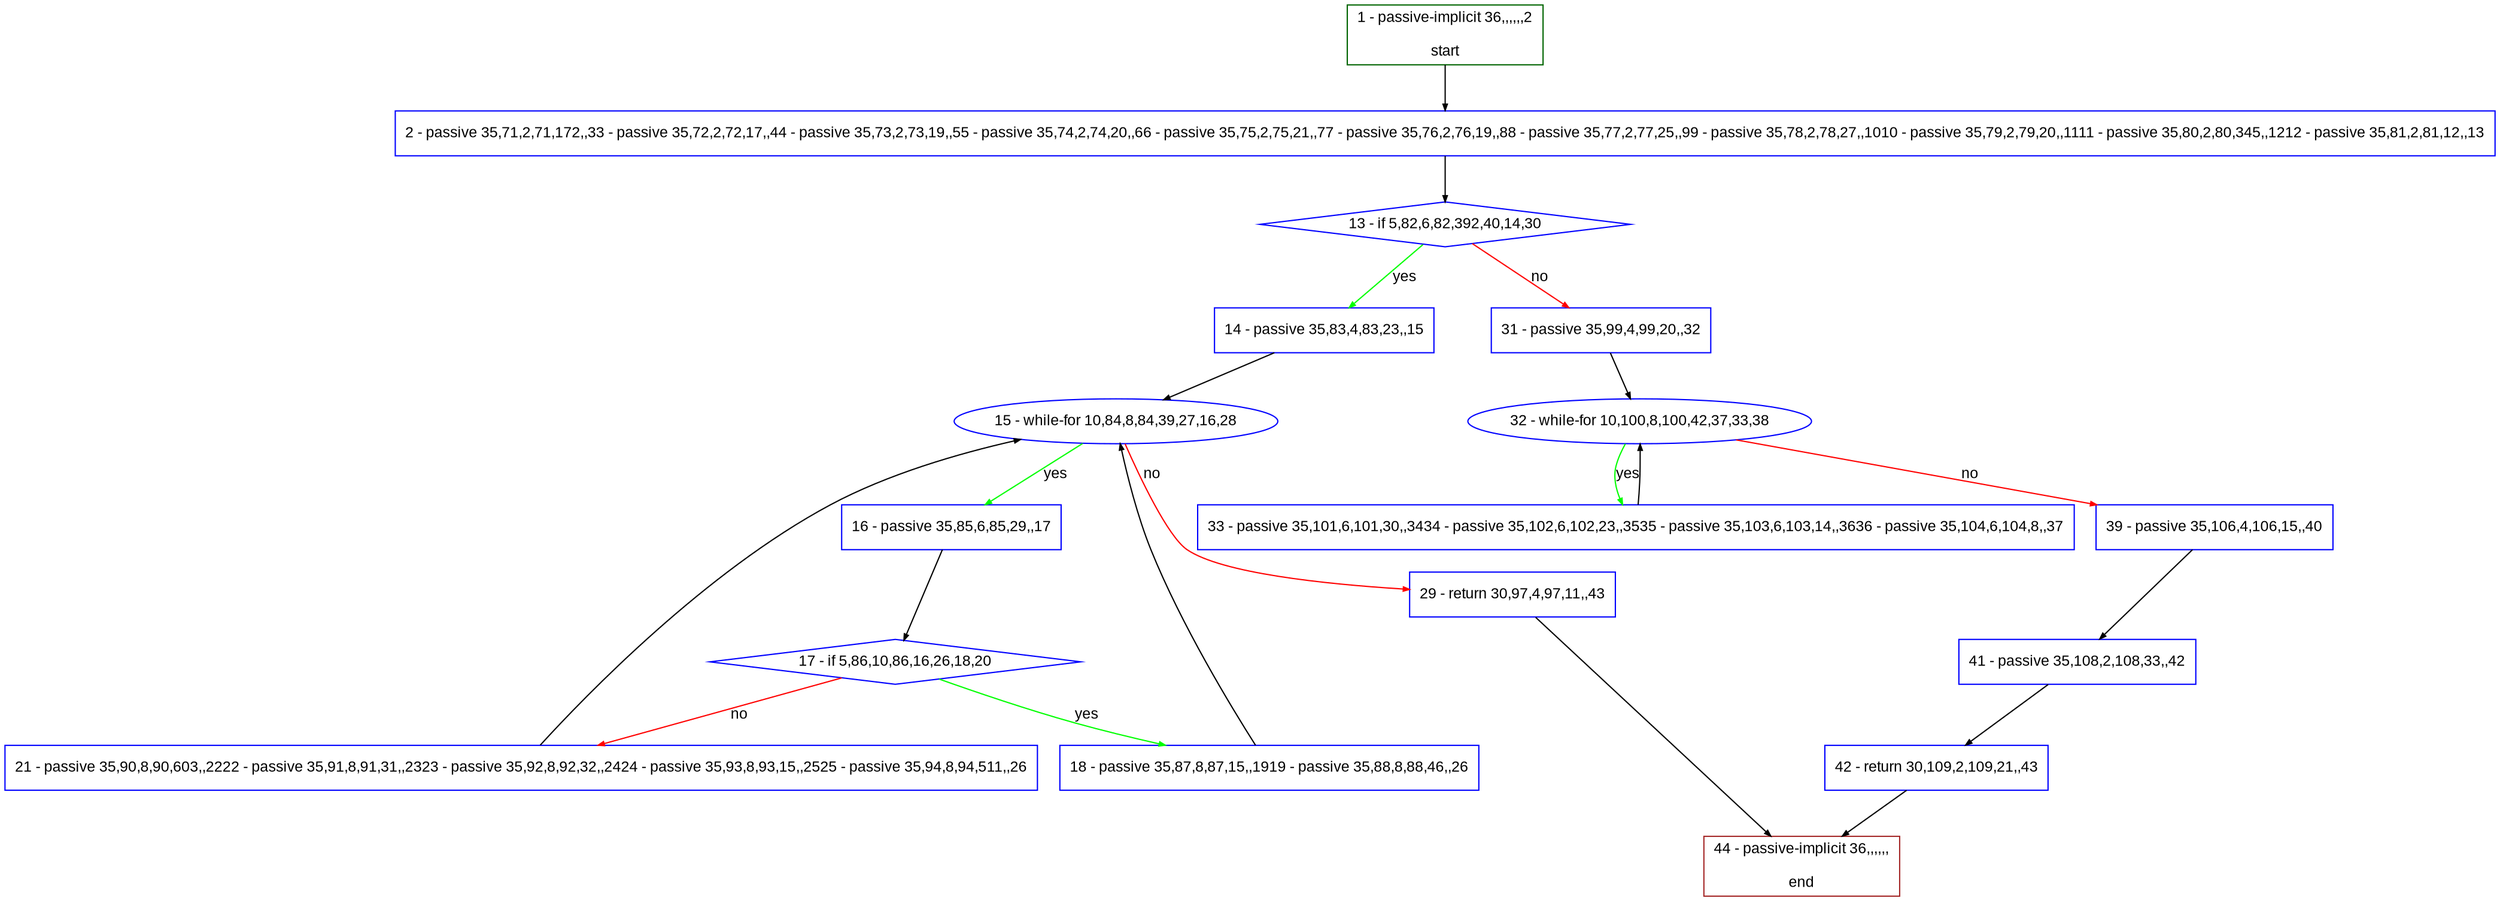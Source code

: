 digraph "" {
  graph [pack="true", label="", fontsize="12", packmode="clust", fontname="Arial", fillcolor="#FFFFCC", bgcolor="white", style="rounded,filled", compound="true"];
  node [node_initialized="no", label="", color="grey", fontsize="12", fillcolor="white", fontname="Arial", style="filled", shape="rectangle", compound="true", fixedsize="false"];
  edge [fontcolor="black", arrowhead="normal", arrowtail="none", arrowsize="0.5", ltail="", label="", color="black", fontsize="12", lhead="", fontname="Arial", dir="forward", compound="true"];
  __N1 [label="2 - passive 35,71,2,71,172,,33 - passive 35,72,2,72,17,,44 - passive 35,73,2,73,19,,55 - passive 35,74,2,74,20,,66 - passive 35,75,2,75,21,,77 - passive 35,76,2,76,19,,88 - passive 35,77,2,77,25,,99 - passive 35,78,2,78,27,,1010 - passive 35,79,2,79,20,,1111 - passive 35,80,2,80,345,,1212 - passive 35,81,2,81,12,,13", color="#0000ff", fillcolor="#ffffff", style="filled", shape="box"];
  __N2 [label="1 - passive-implicit 36,,,,,,2\n\nstart", color="#006400", fillcolor="#ffffff", style="filled", shape="box"];
  __N3 [label="13 - if 5,82,6,82,392,40,14,30", color="#0000ff", fillcolor="#ffffff", style="filled", shape="diamond"];
  __N4 [label="14 - passive 35,83,4,83,23,,15", color="#0000ff", fillcolor="#ffffff", style="filled", shape="box"];
  __N5 [label="31 - passive 35,99,4,99,20,,32", color="#0000ff", fillcolor="#ffffff", style="filled", shape="box"];
  __N6 [label="15 - while-for 10,84,8,84,39,27,16,28", color="#0000ff", fillcolor="#ffffff", style="filled", shape="oval"];
  __N7 [label="16 - passive 35,85,6,85,29,,17", color="#0000ff", fillcolor="#ffffff", style="filled", shape="box"];
  __N8 [label="29 - return 30,97,4,97,11,,43", color="#0000ff", fillcolor="#ffffff", style="filled", shape="box"];
  __N9 [label="17 - if 5,86,10,86,16,26,18,20", color="#0000ff", fillcolor="#ffffff", style="filled", shape="diamond"];
  __N10 [label="18 - passive 35,87,8,87,15,,1919 - passive 35,88,8,88,46,,26", color="#0000ff", fillcolor="#ffffff", style="filled", shape="box"];
  __N11 [label="21 - passive 35,90,8,90,603,,2222 - passive 35,91,8,91,31,,2323 - passive 35,92,8,92,32,,2424 - passive 35,93,8,93,15,,2525 - passive 35,94,8,94,511,,26", color="#0000ff", fillcolor="#ffffff", style="filled", shape="box"];
  __N12 [label="44 - passive-implicit 36,,,,,,\n\nend", color="#a52a2a", fillcolor="#ffffff", style="filled", shape="box"];
  __N13 [label="32 - while-for 10,100,8,100,42,37,33,38", color="#0000ff", fillcolor="#ffffff", style="filled", shape="oval"];
  __N14 [label="33 - passive 35,101,6,101,30,,3434 - passive 35,102,6,102,23,,3535 - passive 35,103,6,103,14,,3636 - passive 35,104,6,104,8,,37", color="#0000ff", fillcolor="#ffffff", style="filled", shape="box"];
  __N15 [label="39 - passive 35,106,4,106,15,,40", color="#0000ff", fillcolor="#ffffff", style="filled", shape="box"];
  __N16 [label="41 - passive 35,108,2,108,33,,42", color="#0000ff", fillcolor="#ffffff", style="filled", shape="box"];
  __N17 [label="42 - return 30,109,2,109,21,,43", color="#0000ff", fillcolor="#ffffff", style="filled", shape="box"];
  __N2 -> __N1 [arrowhead="normal", arrowtail="none", color="#000000", label="", dir="forward"];
  __N1 -> __N3 [arrowhead="normal", arrowtail="none", color="#000000", label="", dir="forward"];
  __N3 -> __N4 [arrowhead="normal", arrowtail="none", color="#00ff00", label="yes", dir="forward"];
  __N3 -> __N5 [arrowhead="normal", arrowtail="none", color="#ff0000", label="no", dir="forward"];
  __N4 -> __N6 [arrowhead="normal", arrowtail="none", color="#000000", label="", dir="forward"];
  __N6 -> __N7 [arrowhead="normal", arrowtail="none", color="#00ff00", label="yes", dir="forward"];
  __N6 -> __N8 [arrowhead="normal", arrowtail="none", color="#ff0000", label="no", dir="forward"];
  __N7 -> __N9 [arrowhead="normal", arrowtail="none", color="#000000", label="", dir="forward"];
  __N9 -> __N10 [arrowhead="normal", arrowtail="none", color="#00ff00", label="yes", dir="forward"];
  __N9 -> __N11 [arrowhead="normal", arrowtail="none", color="#ff0000", label="no", dir="forward"];
  __N10 -> __N6 [arrowhead="normal", arrowtail="none", color="#000000", label="", dir="forward"];
  __N11 -> __N6 [arrowhead="normal", arrowtail="none", color="#000000", label="", dir="forward"];
  __N8 -> __N12 [arrowhead="normal", arrowtail="none", color="#000000", label="", dir="forward"];
  __N5 -> __N13 [arrowhead="normal", arrowtail="none", color="#000000", label="", dir="forward"];
  __N13 -> __N14 [arrowhead="normal", arrowtail="none", color="#00ff00", label="yes", dir="forward"];
  __N14 -> __N13 [arrowhead="normal", arrowtail="none", color="#000000", label="", dir="forward"];
  __N13 -> __N15 [arrowhead="normal", arrowtail="none", color="#ff0000", label="no", dir="forward"];
  __N15 -> __N16 [arrowhead="normal", arrowtail="none", color="#000000", label="", dir="forward"];
  __N16 -> __N17 [arrowhead="normal", arrowtail="none", color="#000000", label="", dir="forward"];
  __N17 -> __N12 [arrowhead="normal", arrowtail="none", color="#000000", label="", dir="forward"];
}
